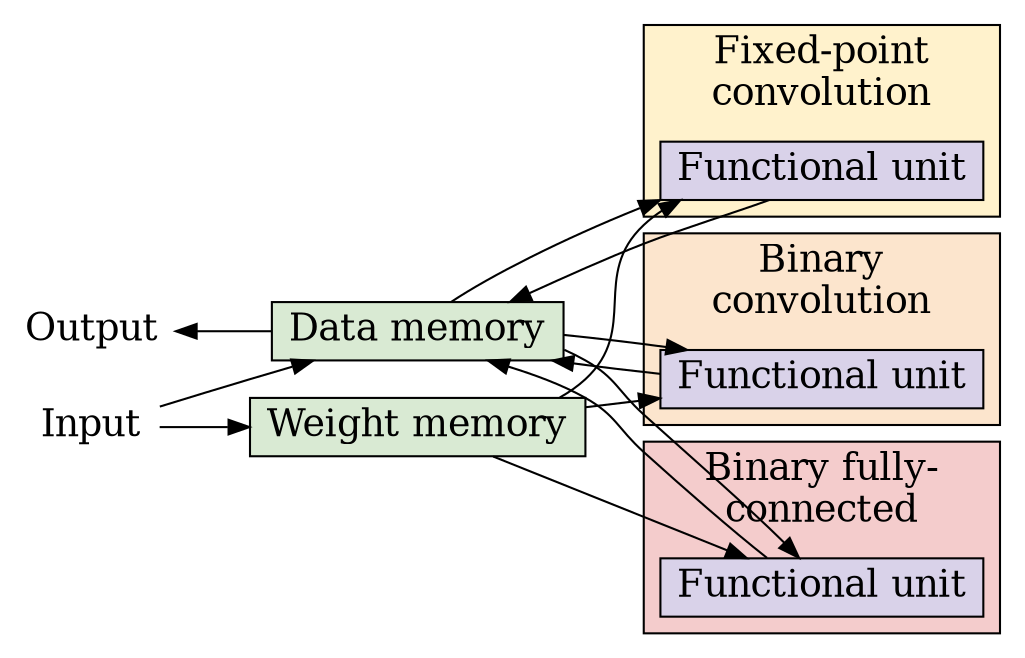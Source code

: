 digraph bnn
{
  graph [fontsize = 18, rankdir = LR];
  node [fontsize = 18, shape = box, style = filled, height = 0];
  edge [fontsize = 18];

  input [shape = none, style = "", label = "Input"];
  {input; output; rank = same};

  dmem [label = "Data memory", fillcolor = "#d9ead3"]
  wtmem [label = "Weight memory", fillcolor = "#d9ead3"]

  subgraph cluster_0
  {
    rank = same;
    label = "Fixed-point\nconvolution";
    fillcolor = "#fff2cc";
    style = filled;
    fu_0 [label = "Functional unit", fillcolor = "#d9d2e9"];
  }
  subgraph cluster_1
  {
    rank = same;
    label = "Binary\nconvolution";
    fillcolor = "#fce5cd";
    style = filled;
    fu_1 [label = "Functional unit", fillcolor = "#d9d2e9"];
  }
  subgraph cluster_2
  {
    rank = same;
    label = "Binary fully-\nconnected";
    fillcolor = "#f4cccc";
    style = filled;
    fu_2 [label = "Functional unit", fillcolor = "#d9d2e9"];
  }
  
  output [shape = none, style = "", label = "Output"];
  
  input -> dmem;
  input -> wtmem;
  dmem -> fu_0;
  fu_0 -> dmem;
  wtmem -> fu_0;
  dmem -> fu_1;
  fu_1 -> dmem;
  wtmem -> fu_1;
  dmem -> fu_2;
  fu_2 -> dmem;
  wtmem -> fu_2;
  dmem -> output;
}
